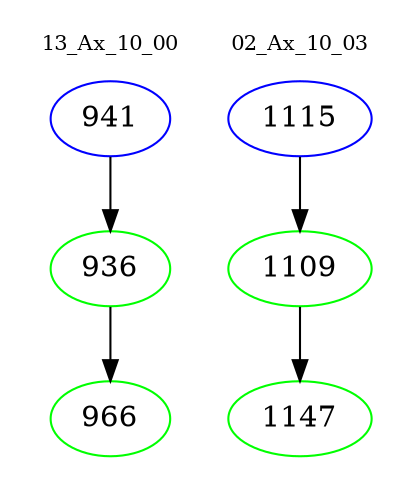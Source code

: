 digraph{
subgraph cluster_0 {
color = white
label = "13_Ax_10_00";
fontsize=10;
T0_941 [label="941", color="blue"]
T0_941 -> T0_936 [color="black"]
T0_936 [label="936", color="green"]
T0_936 -> T0_966 [color="black"]
T0_966 [label="966", color="green"]
}
subgraph cluster_1 {
color = white
label = "02_Ax_10_03";
fontsize=10;
T1_1115 [label="1115", color="blue"]
T1_1115 -> T1_1109 [color="black"]
T1_1109 [label="1109", color="green"]
T1_1109 -> T1_1147 [color="black"]
T1_1147 [label="1147", color="green"]
}
}
